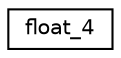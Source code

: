 digraph "Graphical Class Hierarchy"
{
  edge [fontname="Helvetica",fontsize="10",labelfontname="Helvetica",labelfontsize="10"];
  node [fontname="Helvetica",fontsize="10",shape=record];
  rankdir="LR";
  Node1 [label="float_4",height=0.2,width=0.4,color="black", fillcolor="white", style="filled",URL="$classfloat__4.html"];
}
